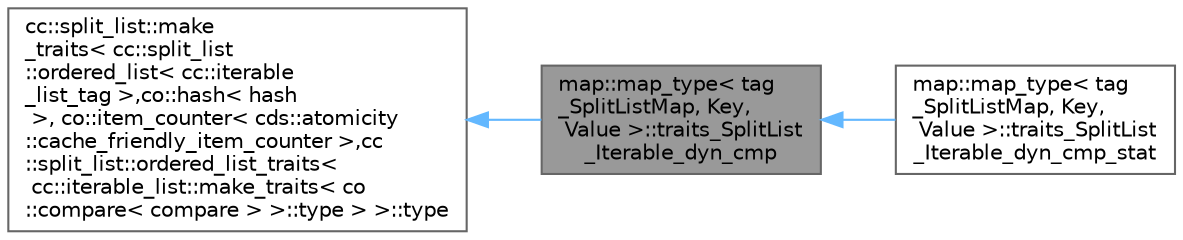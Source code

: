 digraph "map::map_type&lt; tag_SplitListMap, Key, Value &gt;::traits_SplitList_Iterable_dyn_cmp"
{
 // LATEX_PDF_SIZE
  bgcolor="transparent";
  edge [fontname=Helvetica,fontsize=10,labelfontname=Helvetica,labelfontsize=10];
  node [fontname=Helvetica,fontsize=10,shape=box,height=0.2,width=0.4];
  rankdir="LR";
  Node1 [id="Node000001",label="map::map_type\< tag\l_SplitListMap, Key,\l Value \>::traits_SplitList\l_Iterable_dyn_cmp",height=0.2,width=0.4,color="gray40", fillcolor="grey60", style="filled", fontcolor="black",tooltip=" "];
  Node2 -> Node1 [id="edge1_Node000001_Node000002",dir="back",color="steelblue1",style="solid",tooltip=" "];
  Node2 [id="Node000002",label="cc::split_list::make\l_traits\< cc::split_list\l::ordered_list\< cc::iterable\l_list_tag \>,co::hash\< hash\l \>, co::item_counter\< cds::atomicity\l::cache_friendly_item_counter \>,cc\l::split_list::ordered_list_traits\<\l cc::iterable_list::make_traits\< co\l::compare\< compare \> \>::type \> \>::type",height=0.2,width=0.4,color="gray40", fillcolor="white", style="filled",tooltip=" "];
  Node1 -> Node3 [id="edge2_Node000001_Node000003",dir="back",color="steelblue1",style="solid",tooltip=" "];
  Node3 [id="Node000003",label="map::map_type\< tag\l_SplitListMap, Key,\l Value \>::traits_SplitList\l_Iterable_dyn_cmp_stat",height=0.2,width=0.4,color="gray40", fillcolor="white", style="filled",URL="$structmap_1_1map__type_3_01tag___split_list_map_00_01_key_00_01_value_01_4_1_1traits___split_list___iterable__dyn__cmp__stat.html",tooltip=" "];
}
